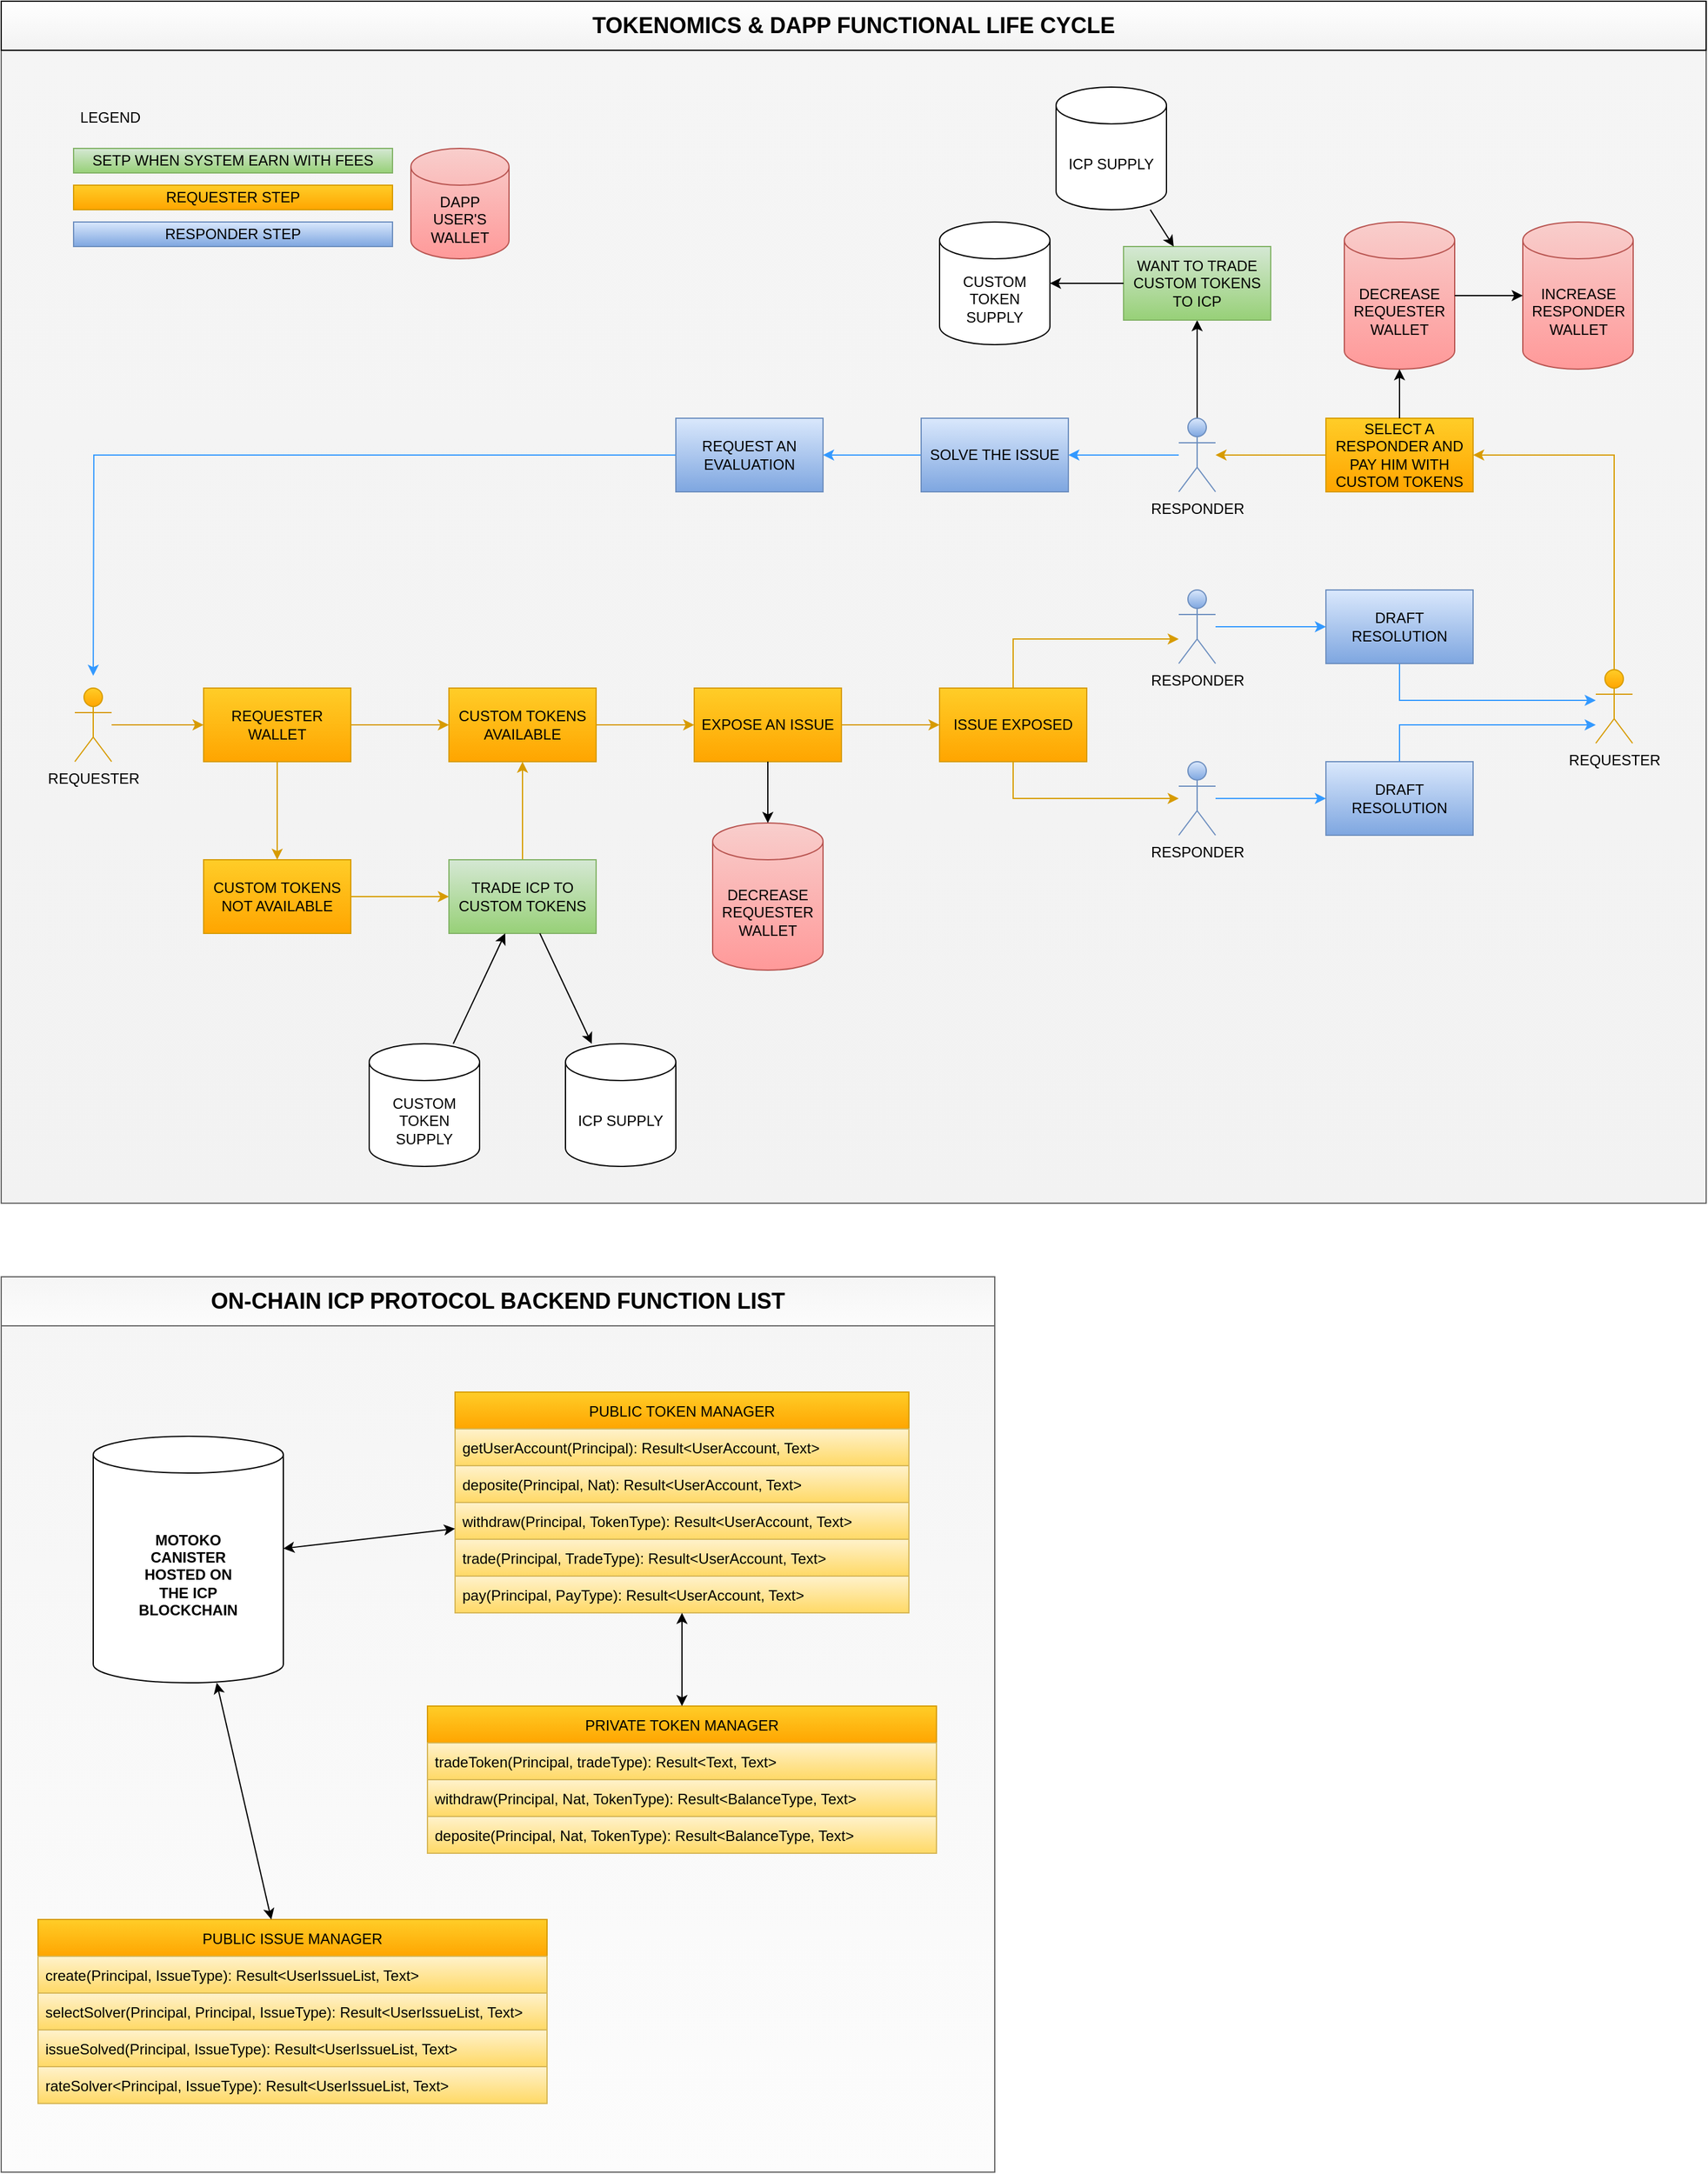 <mxfile version="20.0.4" type="github">
  <diagram id="-E4rqIcrRXrwPLXp2Tc1" name="Page-1">
    <mxGraphModel dx="1422" dy="758" grid="1" gridSize="10" guides="1" tooltips="1" connect="1" arrows="1" fold="1" page="1" pageScale="1" pageWidth="827" pageHeight="1169" math="0" shadow="0">
      <root>
        <mxCell id="0" />
        <mxCell id="1" parent="0" />
        <mxCell id="Ue3m3ns21DTPb-Fn_mAA-28" value="" style="rounded=0;whiteSpace=wrap;html=1;fillColor=#f5f5f5;gradientColor=#FCFCFC;strokeColor=#666666;" vertex="1" parent="1">
          <mxGeometry y="1120" width="810" height="690" as="geometry" />
        </mxCell>
        <mxCell id="-_ocpUVoCZEyNk-bwwx2-116" value="" style="rounded=0;whiteSpace=wrap;html=1;fillColor=#f5f5f5;gradientColor=#F2F2F2;strokeColor=#666666;movable=1;resizable=1;rotatable=1;deletable=1;editable=1;connectable=1;" parent="1" vertex="1">
          <mxGeometry y="80" width="1390" height="940" as="geometry" />
        </mxCell>
        <mxCell id="-_ocpUVoCZEyNk-bwwx2-2" value="ICP SUPPLY" style="shape=cylinder3;whiteSpace=wrap;html=1;boundedLbl=1;backgroundOutline=1;size=15;" parent="1" vertex="1">
          <mxGeometry x="460" y="890" width="90" height="100" as="geometry" />
        </mxCell>
        <mxCell id="-_ocpUVoCZEyNk-bwwx2-12" value="" style="edgeStyle=orthogonalEdgeStyle;rounded=0;orthogonalLoop=1;jettySize=auto;html=1;strokeWidth=1;fillColor=#ffcd28;strokeColor=#d79b00;gradientColor=#ffa500;" parent="1" source="-_ocpUVoCZEyNk-bwwx2-3" target="-_ocpUVoCZEyNk-bwwx2-11" edge="1">
          <mxGeometry relative="1" as="geometry" />
        </mxCell>
        <mxCell id="-_ocpUVoCZEyNk-bwwx2-3" value="REQUESTER" style="shape=umlActor;verticalLabelPosition=bottom;verticalAlign=top;html=1;outlineConnect=0;fillColor=#ffcd28;strokeColor=#d79b00;gradientColor=#ffa500;" parent="1" vertex="1">
          <mxGeometry x="60" y="600" width="30" height="60" as="geometry" />
        </mxCell>
        <mxCell id="-_ocpUVoCZEyNk-bwwx2-7" value="CUSTOM TOKEN SUPPLY" style="shape=cylinder3;whiteSpace=wrap;html=1;boundedLbl=1;backgroundOutline=1;size=15;" parent="1" vertex="1">
          <mxGeometry x="300" y="890" width="90" height="100" as="geometry" />
        </mxCell>
        <mxCell id="-_ocpUVoCZEyNk-bwwx2-14" value="" style="edgeStyle=orthogonalEdgeStyle;rounded=0;orthogonalLoop=1;jettySize=auto;html=1;fillColor=#ffcd28;strokeColor=#d79b00;gradientColor=#ffa500;" parent="1" source="-_ocpUVoCZEyNk-bwwx2-11" target="-_ocpUVoCZEyNk-bwwx2-13" edge="1">
          <mxGeometry relative="1" as="geometry" />
        </mxCell>
        <mxCell id="-_ocpUVoCZEyNk-bwwx2-25" value="" style="edgeStyle=orthogonalEdgeStyle;rounded=0;orthogonalLoop=1;jettySize=auto;html=1;fillColor=#ffcd28;gradientColor=#ffa500;strokeColor=#d79b00;" parent="1" source="-_ocpUVoCZEyNk-bwwx2-11" target="-_ocpUVoCZEyNk-bwwx2-24" edge="1">
          <mxGeometry relative="1" as="geometry" />
        </mxCell>
        <mxCell id="-_ocpUVoCZEyNk-bwwx2-11" value="REQUESTER WALLET" style="whiteSpace=wrap;html=1;verticalAlign=middle;fillColor=#ffcd28;strokeColor=#d79b00;gradientColor=#ffa500;" parent="1" vertex="1">
          <mxGeometry x="165" y="600" width="120" height="60" as="geometry" />
        </mxCell>
        <mxCell id="-_ocpUVoCZEyNk-bwwx2-16" value="" style="edgeStyle=orthogonalEdgeStyle;rounded=0;orthogonalLoop=1;jettySize=auto;html=1;fillColor=#ffcd28;strokeColor=#d79b00;gradientColor=#ffa500;" parent="1" source="-_ocpUVoCZEyNk-bwwx2-13" target="-_ocpUVoCZEyNk-bwwx2-15" edge="1">
          <mxGeometry relative="1" as="geometry" />
        </mxCell>
        <mxCell id="-_ocpUVoCZEyNk-bwwx2-13" value="CUSTOM TOKENS AVAILABLE" style="whiteSpace=wrap;html=1;verticalAlign=middle;fillColor=#ffcd28;strokeColor=#d79b00;gradientColor=#ffa500;" parent="1" vertex="1">
          <mxGeometry x="365" y="600" width="120" height="60" as="geometry" />
        </mxCell>
        <mxCell id="-_ocpUVoCZEyNk-bwwx2-33" value="" style="edgeStyle=orthogonalEdgeStyle;rounded=0;orthogonalLoop=1;jettySize=auto;html=1;fillColor=#ffcd28;strokeColor=#d79b00;gradientColor=#ffa500;" parent="1" source="-_ocpUVoCZEyNk-bwwx2-15" target="-_ocpUVoCZEyNk-bwwx2-32" edge="1">
          <mxGeometry relative="1" as="geometry" />
        </mxCell>
        <mxCell id="-_ocpUVoCZEyNk-bwwx2-15" value="EXPOSE AN ISSUE" style="whiteSpace=wrap;html=1;verticalAlign=middle;fillColor=#ffcd28;strokeColor=#d79b00;gradientColor=#ffa500;" parent="1" vertex="1">
          <mxGeometry x="565" y="600" width="120" height="60" as="geometry" />
        </mxCell>
        <mxCell id="-_ocpUVoCZEyNk-bwwx2-27" value="" style="edgeStyle=orthogonalEdgeStyle;rounded=0;orthogonalLoop=1;jettySize=auto;html=1;fillColor=#ffcd28;strokeColor=#d79b00;gradientColor=#ffa500;" parent="1" source="-_ocpUVoCZEyNk-bwwx2-24" target="-_ocpUVoCZEyNk-bwwx2-26" edge="1">
          <mxGeometry relative="1" as="geometry" />
        </mxCell>
        <mxCell id="-_ocpUVoCZEyNk-bwwx2-24" value="CUSTOM TOKENS NOT AVAILABLE" style="whiteSpace=wrap;html=1;verticalAlign=middle;fillColor=#ffcd28;strokeColor=#d79b00;gradientColor=#ffa500;" parent="1" vertex="1">
          <mxGeometry x="165" y="740" width="120" height="60" as="geometry" />
        </mxCell>
        <mxCell id="-_ocpUVoCZEyNk-bwwx2-28" value="" style="edgeStyle=orthogonalEdgeStyle;rounded=0;orthogonalLoop=1;jettySize=auto;html=1;fillColor=#ffcd28;gradientColor=#ffa500;strokeColor=#d79b00;" parent="1" source="-_ocpUVoCZEyNk-bwwx2-26" target="-_ocpUVoCZEyNk-bwwx2-13" edge="1">
          <mxGeometry relative="1" as="geometry" />
        </mxCell>
        <mxCell id="-_ocpUVoCZEyNk-bwwx2-26" value="TRADE ICP TO CUSTOM TOKENS" style="whiteSpace=wrap;html=1;verticalAlign=middle;fillColor=#d5e8d4;strokeColor=#82b366;gradientColor=#97d077;" parent="1" vertex="1">
          <mxGeometry x="365" y="740" width="120" height="60" as="geometry" />
        </mxCell>
        <mxCell id="-_ocpUVoCZEyNk-bwwx2-29" value="SETP WHEN SYSTEM EARN WITH FEES" style="whiteSpace=wrap;html=1;verticalAlign=middle;fillColor=#d5e8d4;strokeColor=#82b366;gradientColor=#97d077;" parent="1" vertex="1">
          <mxGeometry x="59" y="160" width="260" height="20" as="geometry" />
        </mxCell>
        <mxCell id="-_ocpUVoCZEyNk-bwwx2-31" value="LEGEND" style="text;html=1;strokeColor=none;fillColor=none;align=center;verticalAlign=middle;whiteSpace=wrap;rounded=0;" parent="1" vertex="1">
          <mxGeometry x="59" y="120" width="60" height="30" as="geometry" />
        </mxCell>
        <mxCell id="-_ocpUVoCZEyNk-bwwx2-73" style="edgeStyle=orthogonalEdgeStyle;rounded=0;orthogonalLoop=1;jettySize=auto;html=1;strokeColor=#d79b00;strokeWidth=1;fillColor=#ffcd28;gradientColor=#ffa500;" parent="1" source="-_ocpUVoCZEyNk-bwwx2-32" target="-_ocpUVoCZEyNk-bwwx2-47" edge="1">
          <mxGeometry relative="1" as="geometry">
            <Array as="points">
              <mxPoint x="825" y="690" />
            </Array>
          </mxGeometry>
        </mxCell>
        <mxCell id="-_ocpUVoCZEyNk-bwwx2-75" style="edgeStyle=orthogonalEdgeStyle;rounded=0;orthogonalLoop=1;jettySize=auto;html=1;strokeColor=#d79b00;strokeWidth=1;fillColor=#ffcd28;gradientColor=#ffa500;" parent="1" source="-_ocpUVoCZEyNk-bwwx2-32" target="-_ocpUVoCZEyNk-bwwx2-46" edge="1">
          <mxGeometry relative="1" as="geometry">
            <Array as="points">
              <mxPoint x="825" y="560" />
            </Array>
          </mxGeometry>
        </mxCell>
        <mxCell id="-_ocpUVoCZEyNk-bwwx2-32" value="ISSUE EXPOSED" style="whiteSpace=wrap;html=1;verticalAlign=middle;fillColor=#ffcd28;strokeColor=#d79b00;gradientColor=#ffa500;" parent="1" vertex="1">
          <mxGeometry x="765" y="600" width="120" height="60" as="geometry" />
        </mxCell>
        <mxCell id="-_ocpUVoCZEyNk-bwwx2-39" value="REQUESTER STEP" style="whiteSpace=wrap;html=1;verticalAlign=middle;fillColor=#ffcd28;strokeColor=#d79b00;gradientColor=#ffa500;" parent="1" vertex="1">
          <mxGeometry x="59" y="190" width="260" height="20" as="geometry" />
        </mxCell>
        <mxCell id="-_ocpUVoCZEyNk-bwwx2-40" value="RESPONDER STEP" style="whiteSpace=wrap;html=1;verticalAlign=middle;fillColor=#dae8fc;strokeColor=#6c8ebf;gradientColor=#7ea6e0;" parent="1" vertex="1">
          <mxGeometry x="59" y="220" width="260" height="20" as="geometry" />
        </mxCell>
        <mxCell id="-_ocpUVoCZEyNk-bwwx2-81" style="edgeStyle=orthogonalEdgeStyle;rounded=0;orthogonalLoop=1;jettySize=auto;html=1;strokeColor=#d79b00;strokeWidth=1;fillColor=#ffcd28;gradientColor=#ffa500;" parent="1" source="-_ocpUVoCZEyNk-bwwx2-42" target="-_ocpUVoCZEyNk-bwwx2-80" edge="1">
          <mxGeometry relative="1" as="geometry">
            <Array as="points">
              <mxPoint x="1315" y="410" />
            </Array>
          </mxGeometry>
        </mxCell>
        <mxCell id="-_ocpUVoCZEyNk-bwwx2-42" value="REQUESTER" style="shape=umlActor;verticalLabelPosition=bottom;verticalAlign=top;html=1;outlineConnect=0;fillColor=#ffcd28;strokeColor=#d79b00;gradientColor=#ffa500;" parent="1" vertex="1">
          <mxGeometry x="1300" y="585" width="30" height="60" as="geometry" />
        </mxCell>
        <mxCell id="-_ocpUVoCZEyNk-bwwx2-77" style="edgeStyle=orthogonalEdgeStyle;rounded=0;orthogonalLoop=1;jettySize=auto;html=1;strokeColor=#3399FF;strokeWidth=1;" parent="1" source="-_ocpUVoCZEyNk-bwwx2-46" target="-_ocpUVoCZEyNk-bwwx2-48" edge="1">
          <mxGeometry relative="1" as="geometry" />
        </mxCell>
        <mxCell id="-_ocpUVoCZEyNk-bwwx2-46" value="RESPONDER" style="shape=umlActor;verticalLabelPosition=bottom;verticalAlign=top;html=1;outlineConnect=0;fillColor=#dae8fc;strokeColor=#6c8ebf;gradientColor=#7ea6e0;" parent="1" vertex="1">
          <mxGeometry x="960" y="520" width="30" height="60" as="geometry" />
        </mxCell>
        <mxCell id="-_ocpUVoCZEyNk-bwwx2-76" style="edgeStyle=orthogonalEdgeStyle;rounded=0;orthogonalLoop=1;jettySize=auto;html=1;strokeColor=#3399FF;strokeWidth=1;" parent="1" source="-_ocpUVoCZEyNk-bwwx2-47" target="-_ocpUVoCZEyNk-bwwx2-49" edge="1">
          <mxGeometry relative="1" as="geometry" />
        </mxCell>
        <mxCell id="-_ocpUVoCZEyNk-bwwx2-47" value="RESPONDER" style="shape=umlActor;verticalLabelPosition=bottom;verticalAlign=top;html=1;outlineConnect=0;fillColor=#dae8fc;strokeColor=#6c8ebf;gradientColor=#7ea6e0;" parent="1" vertex="1">
          <mxGeometry x="960" y="660" width="30" height="60" as="geometry" />
        </mxCell>
        <mxCell id="-_ocpUVoCZEyNk-bwwx2-78" style="edgeStyle=orthogonalEdgeStyle;rounded=0;orthogonalLoop=1;jettySize=auto;html=1;strokeColor=#3399FF;strokeWidth=1;" parent="1" source="-_ocpUVoCZEyNk-bwwx2-48" target="-_ocpUVoCZEyNk-bwwx2-42" edge="1">
          <mxGeometry relative="1" as="geometry">
            <Array as="points">
              <mxPoint x="1140" y="610" />
            </Array>
          </mxGeometry>
        </mxCell>
        <mxCell id="-_ocpUVoCZEyNk-bwwx2-48" value="DRAFT RESOLUTION" style="whiteSpace=wrap;html=1;verticalAlign=middle;fillColor=#dae8fc;strokeColor=#6c8ebf;gradientColor=#7ea6e0;" parent="1" vertex="1">
          <mxGeometry x="1080" y="520" width="120" height="60" as="geometry" />
        </mxCell>
        <mxCell id="-_ocpUVoCZEyNk-bwwx2-79" style="edgeStyle=orthogonalEdgeStyle;rounded=0;orthogonalLoop=1;jettySize=auto;html=1;strokeColor=#3399FF;strokeWidth=1;" parent="1" source="-_ocpUVoCZEyNk-bwwx2-49" target="-_ocpUVoCZEyNk-bwwx2-42" edge="1">
          <mxGeometry relative="1" as="geometry">
            <Array as="points">
              <mxPoint x="1140" y="630" />
            </Array>
          </mxGeometry>
        </mxCell>
        <mxCell id="-_ocpUVoCZEyNk-bwwx2-49" value="DRAFT RESOLUTION" style="whiteSpace=wrap;html=1;verticalAlign=middle;fillColor=#dae8fc;strokeColor=#6c8ebf;gradientColor=#7ea6e0;" parent="1" vertex="1">
          <mxGeometry x="1080" y="660" width="120" height="60" as="geometry" />
        </mxCell>
        <mxCell id="-_ocpUVoCZEyNk-bwwx2-87" style="edgeStyle=orthogonalEdgeStyle;rounded=0;orthogonalLoop=1;jettySize=auto;html=1;strokeColor=#d79b00;strokeWidth=1;fillColor=#ffcd28;gradientColor=#ffa500;" parent="1" source="-_ocpUVoCZEyNk-bwwx2-80" target="-_ocpUVoCZEyNk-bwwx2-86" edge="1">
          <mxGeometry relative="1" as="geometry" />
        </mxCell>
        <mxCell id="-_ocpUVoCZEyNk-bwwx2-80" value="SELECT A RESPONDER AND PAY HIM WITH CUSTOM TOKENS" style="whiteSpace=wrap;html=1;verticalAlign=middle;fillColor=#ffcd28;strokeColor=#d79b00;gradientColor=#ffa500;" parent="1" vertex="1">
          <mxGeometry x="1080" y="380" width="120" height="60" as="geometry" />
        </mxCell>
        <mxCell id="-_ocpUVoCZEyNk-bwwx2-89" style="edgeStyle=orthogonalEdgeStyle;rounded=0;orthogonalLoop=1;jettySize=auto;html=1;strokeColor=#3399FF;strokeWidth=1;" parent="1" source="-_ocpUVoCZEyNk-bwwx2-86" target="-_ocpUVoCZEyNk-bwwx2-88" edge="1">
          <mxGeometry relative="1" as="geometry" />
        </mxCell>
        <mxCell id="-_ocpUVoCZEyNk-bwwx2-102" value="" style="edgeStyle=orthogonalEdgeStyle;rounded=0;orthogonalLoop=1;jettySize=auto;html=1;startArrow=none;startFill=0;endArrow=classic;endFill=1;strokeColor=#000000;strokeWidth=1;" parent="1" source="-_ocpUVoCZEyNk-bwwx2-86" target="-_ocpUVoCZEyNk-bwwx2-101" edge="1">
          <mxGeometry relative="1" as="geometry" />
        </mxCell>
        <mxCell id="-_ocpUVoCZEyNk-bwwx2-86" value="RESPONDER" style="shape=umlActor;verticalLabelPosition=bottom;verticalAlign=top;html=1;outlineConnect=0;fillColor=#dae8fc;strokeColor=#6c8ebf;gradientColor=#7ea6e0;" parent="1" vertex="1">
          <mxGeometry x="960" y="380" width="30" height="60" as="geometry" />
        </mxCell>
        <mxCell id="-_ocpUVoCZEyNk-bwwx2-91" value="" style="edgeStyle=orthogonalEdgeStyle;rounded=0;orthogonalLoop=1;jettySize=auto;html=1;strokeColor=#3399FF;strokeWidth=1;" parent="1" source="-_ocpUVoCZEyNk-bwwx2-88" target="-_ocpUVoCZEyNk-bwwx2-90" edge="1">
          <mxGeometry relative="1" as="geometry" />
        </mxCell>
        <mxCell id="-_ocpUVoCZEyNk-bwwx2-88" value="SOLVE THE ISSUE" style="whiteSpace=wrap;html=1;verticalAlign=middle;fillColor=#dae8fc;strokeColor=#6c8ebf;gradientColor=#7ea6e0;" parent="1" vertex="1">
          <mxGeometry x="750" y="380" width="120" height="60" as="geometry" />
        </mxCell>
        <mxCell id="-_ocpUVoCZEyNk-bwwx2-92" style="edgeStyle=orthogonalEdgeStyle;rounded=0;orthogonalLoop=1;jettySize=auto;html=1;strokeColor=#3399FF;strokeWidth=1;" parent="1" source="-_ocpUVoCZEyNk-bwwx2-90" edge="1">
          <mxGeometry relative="1" as="geometry">
            <mxPoint x="75" y="590" as="targetPoint" />
          </mxGeometry>
        </mxCell>
        <mxCell id="-_ocpUVoCZEyNk-bwwx2-90" value="REQUEST AN EVALUATION" style="whiteSpace=wrap;html=1;verticalAlign=middle;fillColor=#dae8fc;strokeColor=#6c8ebf;gradientColor=#7ea6e0;" parent="1" vertex="1">
          <mxGeometry x="550" y="380" width="120" height="60" as="geometry" />
        </mxCell>
        <mxCell id="-_ocpUVoCZEyNk-bwwx2-95" value="" style="endArrow=classic;html=1;rounded=0;strokeColor=#000000;strokeWidth=1;" parent="1" source="-_ocpUVoCZEyNk-bwwx2-26" target="-_ocpUVoCZEyNk-bwwx2-2" edge="1">
          <mxGeometry width="50" height="50" relative="1" as="geometry">
            <mxPoint x="770" y="770" as="sourcePoint" />
            <mxPoint x="820" y="720" as="targetPoint" />
          </mxGeometry>
        </mxCell>
        <mxCell id="-_ocpUVoCZEyNk-bwwx2-96" value="" style="endArrow=classic;html=1;rounded=0;strokeColor=#000000;strokeWidth=1;" parent="1" source="-_ocpUVoCZEyNk-bwwx2-7" target="-_ocpUVoCZEyNk-bwwx2-26" edge="1">
          <mxGeometry width="50" height="50" relative="1" as="geometry">
            <mxPoint x="770" y="770" as="sourcePoint" />
            <mxPoint x="820" y="720" as="targetPoint" />
          </mxGeometry>
        </mxCell>
        <mxCell id="-_ocpUVoCZEyNk-bwwx2-97" value="DECREASE REQUESTER WALLET" style="shape=cylinder3;whiteSpace=wrap;html=1;boundedLbl=1;backgroundOutline=1;size=15;fillColor=#f8cecc;gradientColor=#FF9999;strokeColor=#b85450;" parent="1" vertex="1">
          <mxGeometry x="580" y="710" width="90" height="120" as="geometry" />
        </mxCell>
        <mxCell id="-_ocpUVoCZEyNk-bwwx2-98" value="" style="endArrow=classic;html=1;rounded=0;strokeColor=#000000;strokeWidth=1;" parent="1" source="-_ocpUVoCZEyNk-bwwx2-15" target="-_ocpUVoCZEyNk-bwwx2-97" edge="1">
          <mxGeometry width="50" height="50" relative="1" as="geometry">
            <mxPoint x="770" y="770" as="sourcePoint" />
            <mxPoint x="820" y="720" as="targetPoint" />
          </mxGeometry>
        </mxCell>
        <mxCell id="-_ocpUVoCZEyNk-bwwx2-101" value="WANT TO TRADE CUSTOM TOKENS TO ICP" style="whiteSpace=wrap;html=1;verticalAlign=middle;fillColor=#d5e8d4;strokeColor=#82b366;gradientColor=#97d077;" parent="1" vertex="1">
          <mxGeometry x="915" y="240" width="120" height="60" as="geometry" />
        </mxCell>
        <mxCell id="-_ocpUVoCZEyNk-bwwx2-104" value="ICP SUPPLY" style="shape=cylinder3;whiteSpace=wrap;html=1;boundedLbl=1;backgroundOutline=1;size=15;" parent="1" vertex="1">
          <mxGeometry x="860" y="110" width="90" height="100" as="geometry" />
        </mxCell>
        <mxCell id="-_ocpUVoCZEyNk-bwwx2-105" value="CUSTOM TOKEN SUPPLY" style="shape=cylinder3;whiteSpace=wrap;html=1;boundedLbl=1;backgroundOutline=1;size=15;" parent="1" vertex="1">
          <mxGeometry x="765" y="220" width="90" height="100" as="geometry" />
        </mxCell>
        <mxCell id="-_ocpUVoCZEyNk-bwwx2-106" value="" style="endArrow=classic;html=1;rounded=0;strokeColor=#000000;strokeWidth=1;" parent="1" source="-_ocpUVoCZEyNk-bwwx2-101" target="-_ocpUVoCZEyNk-bwwx2-105" edge="1">
          <mxGeometry width="50" height="50" relative="1" as="geometry">
            <mxPoint x="700" y="340" as="sourcePoint" />
            <mxPoint x="750" y="290" as="targetPoint" />
          </mxGeometry>
        </mxCell>
        <mxCell id="-_ocpUVoCZEyNk-bwwx2-108" value="" style="endArrow=classic;html=1;rounded=0;strokeColor=#000000;strokeWidth=1;" parent="1" source="-_ocpUVoCZEyNk-bwwx2-104" target="-_ocpUVoCZEyNk-bwwx2-101" edge="1">
          <mxGeometry width="50" height="50" relative="1" as="geometry">
            <mxPoint x="700" y="340" as="sourcePoint" />
            <mxPoint x="750" y="290" as="targetPoint" />
          </mxGeometry>
        </mxCell>
        <mxCell id="-_ocpUVoCZEyNk-bwwx2-111" value="DAPP USER&#39;S WALLET" style="shape=cylinder3;whiteSpace=wrap;html=1;boundedLbl=1;backgroundOutline=1;size=15;fillColor=#f8cecc;gradientColor=#FF9999;strokeColor=#b85450;" parent="1" vertex="1">
          <mxGeometry x="334" y="160" width="80" height="90" as="geometry" />
        </mxCell>
        <mxCell id="-_ocpUVoCZEyNk-bwwx2-112" value="INCREASE RESPONDER WALLET" style="shape=cylinder3;whiteSpace=wrap;html=1;boundedLbl=1;backgroundOutline=1;size=15;fillColor=#f8cecc;gradientColor=#FF9999;strokeColor=#b85450;" parent="1" vertex="1">
          <mxGeometry x="1240.5" y="220" width="90" height="120" as="geometry" />
        </mxCell>
        <mxCell id="-_ocpUVoCZEyNk-bwwx2-113" value="DECREASE REQUESTER WALLET" style="shape=cylinder3;whiteSpace=wrap;html=1;boundedLbl=1;backgroundOutline=1;size=15;fillColor=#f8cecc;gradientColor=#FF9999;strokeColor=#b85450;" parent="1" vertex="1">
          <mxGeometry x="1095" y="220" width="90" height="120" as="geometry" />
        </mxCell>
        <mxCell id="-_ocpUVoCZEyNk-bwwx2-114" value="" style="endArrow=classic;html=1;rounded=0;strokeColor=#000000;strokeWidth=1;" parent="1" source="-_ocpUVoCZEyNk-bwwx2-80" target="-_ocpUVoCZEyNk-bwwx2-113" edge="1">
          <mxGeometry width="50" height="50" relative="1" as="geometry">
            <mxPoint x="700" y="360" as="sourcePoint" />
            <mxPoint x="750" y="310" as="targetPoint" />
          </mxGeometry>
        </mxCell>
        <mxCell id="-_ocpUVoCZEyNk-bwwx2-115" value="" style="endArrow=classic;html=1;rounded=0;strokeColor=#000000;strokeWidth=1;" parent="1" source="-_ocpUVoCZEyNk-bwwx2-113" target="-_ocpUVoCZEyNk-bwwx2-112" edge="1">
          <mxGeometry width="50" height="50" relative="1" as="geometry">
            <mxPoint x="700" y="360" as="sourcePoint" />
            <mxPoint x="750" y="310" as="targetPoint" />
          </mxGeometry>
        </mxCell>
        <mxCell id="-_ocpUVoCZEyNk-bwwx2-117" value="TOKENOMICS &amp;amp; DAPP FUNCTIONAL LIFE CYCLE" style="rounded=0;whiteSpace=wrap;html=1;fillColor=#FFFFFF;gradientColor=#F2F2F2;fontSize=18;fontStyle=1" parent="1" vertex="1">
          <mxGeometry y="40" width="1390" height="40" as="geometry" />
        </mxCell>
        <mxCell id="Ue3m3ns21DTPb-Fn_mAA-1" value="MOTOKO&lt;br&gt;CANISTER&lt;br&gt;HOSTED ON&lt;br&gt;THE ICP&lt;br&gt;BLOCKCHAIN" style="shape=cylinder3;whiteSpace=wrap;html=1;boundedLbl=1;backgroundOutline=1;size=15;fontStyle=1" vertex="1" parent="1">
          <mxGeometry x="75" y="1210" width="155" height="201" as="geometry" />
        </mxCell>
        <mxCell id="Ue3m3ns21DTPb-Fn_mAA-6" value="PUBLIC TOKEN MANAGER" style="swimlane;fontStyle=0;childLayout=stackLayout;horizontal=1;startSize=30;horizontalStack=0;resizeParent=1;resizeParentMax=0;resizeLast=0;collapsible=1;marginBottom=0;fillColor=#ffcd28;gradientColor=#ffa500;strokeColor=#d79b00;" vertex="1" parent="1">
          <mxGeometry x="370" y="1174" width="370" height="180" as="geometry" />
        </mxCell>
        <mxCell id="Ue3m3ns21DTPb-Fn_mAA-7" value="getUserAccount(Principal): Result&lt;UserAccount, Text&gt;" style="text;strokeColor=#d6b656;fillColor=#fff2cc;align=left;verticalAlign=middle;spacingLeft=4;spacingRight=4;overflow=hidden;points=[[0,0.5],[1,0.5]];portConstraint=eastwest;rotatable=0;gradientColor=#ffd966;" vertex="1" parent="Ue3m3ns21DTPb-Fn_mAA-6">
          <mxGeometry y="30" width="370" height="30" as="geometry" />
        </mxCell>
        <mxCell id="Ue3m3ns21DTPb-Fn_mAA-8" value="deposite(Principal, Nat): Result&lt;UserAccount, Text&gt;" style="text;strokeColor=#d6b656;fillColor=#fff2cc;align=left;verticalAlign=middle;spacingLeft=4;spacingRight=4;overflow=hidden;points=[[0,0.5],[1,0.5]];portConstraint=eastwest;rotatable=0;gradientColor=#ffd966;" vertex="1" parent="Ue3m3ns21DTPb-Fn_mAA-6">
          <mxGeometry y="60" width="370" height="30" as="geometry" />
        </mxCell>
        <mxCell id="Ue3m3ns21DTPb-Fn_mAA-9" value="withdraw(Principal, TokenType): Result&lt;UserAccount, Text&gt;" style="text;strokeColor=#d6b656;fillColor=#fff2cc;align=left;verticalAlign=middle;spacingLeft=4;spacingRight=4;overflow=hidden;points=[[0,0.5],[1,0.5]];portConstraint=eastwest;rotatable=0;gradientColor=#ffd966;" vertex="1" parent="Ue3m3ns21DTPb-Fn_mAA-6">
          <mxGeometry y="90" width="370" height="30" as="geometry" />
        </mxCell>
        <mxCell id="Ue3m3ns21DTPb-Fn_mAA-10" value="trade(Principal, TradeType): Result&lt;UserAccount, Text&gt;" style="text;strokeColor=#d6b656;fillColor=#fff2cc;align=left;verticalAlign=middle;spacingLeft=4;spacingRight=4;overflow=hidden;points=[[0,0.5],[1,0.5]];portConstraint=eastwest;rotatable=0;gradientColor=#ffd966;" vertex="1" parent="Ue3m3ns21DTPb-Fn_mAA-6">
          <mxGeometry y="120" width="370" height="30" as="geometry" />
        </mxCell>
        <mxCell id="Ue3m3ns21DTPb-Fn_mAA-11" value="pay(Principal, PayType): Result&lt;UserAccount, Text&gt;" style="text;strokeColor=#d6b656;fillColor=#fff2cc;align=left;verticalAlign=middle;spacingLeft=4;spacingRight=4;overflow=hidden;points=[[0,0.5],[1,0.5]];portConstraint=eastwest;rotatable=0;gradientColor=#ffd966;" vertex="1" parent="Ue3m3ns21DTPb-Fn_mAA-6">
          <mxGeometry y="150" width="370" height="30" as="geometry" />
        </mxCell>
        <mxCell id="Ue3m3ns21DTPb-Fn_mAA-13" value="" style="endArrow=classic;startArrow=classic;html=1;rounded=0;" edge="1" parent="1" source="Ue3m3ns21DTPb-Fn_mAA-1" target="Ue3m3ns21DTPb-Fn_mAA-6">
          <mxGeometry width="50" height="50" relative="1" as="geometry">
            <mxPoint x="680" y="1310" as="sourcePoint" />
            <mxPoint x="730" y="1260" as="targetPoint" />
          </mxGeometry>
        </mxCell>
        <mxCell id="Ue3m3ns21DTPb-Fn_mAA-14" value="PUBLIC ISSUE MANAGER" style="swimlane;fontStyle=0;childLayout=stackLayout;horizontal=1;startSize=30;horizontalStack=0;resizeParent=1;resizeParentMax=0;resizeLast=0;collapsible=1;marginBottom=0;fillColor=#ffcd28;gradientColor=#ffa500;strokeColor=#d79b00;" vertex="1" parent="1">
          <mxGeometry x="30" y="1604" width="415" height="150" as="geometry" />
        </mxCell>
        <mxCell id="Ue3m3ns21DTPb-Fn_mAA-15" value="create(Principal, IssueType): Result&lt;UserIssueList, Text&gt;" style="text;strokeColor=#d6b656;fillColor=#fff2cc;align=left;verticalAlign=middle;spacingLeft=4;spacingRight=4;overflow=hidden;points=[[0,0.5],[1,0.5]];portConstraint=eastwest;rotatable=0;gradientColor=#ffd966;" vertex="1" parent="Ue3m3ns21DTPb-Fn_mAA-14">
          <mxGeometry y="30" width="415" height="30" as="geometry" />
        </mxCell>
        <mxCell id="Ue3m3ns21DTPb-Fn_mAA-16" value="selectSolver(Principal, Principal, IssueType): Result&lt;UserIssueList, Text&gt;" style="text;strokeColor=#d6b656;fillColor=#fff2cc;align=left;verticalAlign=middle;spacingLeft=4;spacingRight=4;overflow=hidden;points=[[0,0.5],[1,0.5]];portConstraint=eastwest;rotatable=0;gradientColor=#ffd966;" vertex="1" parent="Ue3m3ns21DTPb-Fn_mAA-14">
          <mxGeometry y="60" width="415" height="30" as="geometry" />
        </mxCell>
        <mxCell id="Ue3m3ns21DTPb-Fn_mAA-17" value="issueSolved(Principal, IssueType): Result&lt;UserIssueList, Text&gt;" style="text;strokeColor=#d6b656;fillColor=#fff2cc;align=left;verticalAlign=middle;spacingLeft=4;spacingRight=4;overflow=hidden;points=[[0,0.5],[1,0.5]];portConstraint=eastwest;rotatable=0;gradientColor=#ffd966;" vertex="1" parent="Ue3m3ns21DTPb-Fn_mAA-14">
          <mxGeometry y="90" width="415" height="30" as="geometry" />
        </mxCell>
        <mxCell id="Ue3m3ns21DTPb-Fn_mAA-18" value="rateSolver&lt;Principal, IssueType): Result&lt;UserIssueList, Text&gt;" style="text;strokeColor=#d6b656;fillColor=#fff2cc;align=left;verticalAlign=middle;spacingLeft=4;spacingRight=4;overflow=hidden;points=[[0,0.5],[1,0.5]];portConstraint=eastwest;rotatable=0;gradientColor=#ffd966;" vertex="1" parent="Ue3m3ns21DTPb-Fn_mAA-14">
          <mxGeometry y="120" width="415" height="30" as="geometry" />
        </mxCell>
        <mxCell id="Ue3m3ns21DTPb-Fn_mAA-20" value="" style="endArrow=classic;startArrow=classic;html=1;rounded=0;" edge="1" parent="1" source="Ue3m3ns21DTPb-Fn_mAA-14" target="Ue3m3ns21DTPb-Fn_mAA-1">
          <mxGeometry width="50" height="50" relative="1" as="geometry">
            <mxPoint x="680" y="1510" as="sourcePoint" />
            <mxPoint x="730" y="1460" as="targetPoint" />
          </mxGeometry>
        </mxCell>
        <mxCell id="Ue3m3ns21DTPb-Fn_mAA-21" value="PRIVATE TOKEN MANAGER" style="swimlane;fontStyle=0;childLayout=stackLayout;horizontal=1;startSize=30;horizontalStack=0;resizeParent=1;resizeParentMax=0;resizeLast=0;collapsible=1;marginBottom=0;fillColor=#ffcd28;gradientColor=#ffa500;strokeColor=#d79b00;" vertex="1" parent="1">
          <mxGeometry x="347.5" y="1430" width="415" height="120" as="geometry" />
        </mxCell>
        <mxCell id="Ue3m3ns21DTPb-Fn_mAA-22" value="tradeToken(Principal, tradeType): Result&lt;Text, Text&gt;" style="text;strokeColor=#d6b656;fillColor=#fff2cc;align=left;verticalAlign=middle;spacingLeft=4;spacingRight=4;overflow=hidden;points=[[0,0.5],[1,0.5]];portConstraint=eastwest;rotatable=0;gradientColor=#ffd966;" vertex="1" parent="Ue3m3ns21DTPb-Fn_mAA-21">
          <mxGeometry y="30" width="415" height="30" as="geometry" />
        </mxCell>
        <mxCell id="Ue3m3ns21DTPb-Fn_mAA-24" value="withdraw(Principal, Nat, TokenType): Result&lt;BalanceType, Text&gt;" style="text;strokeColor=#d6b656;fillColor=#fff2cc;align=left;verticalAlign=middle;spacingLeft=4;spacingRight=4;overflow=hidden;points=[[0,0.5],[1,0.5]];portConstraint=eastwest;rotatable=0;gradientColor=#ffd966;" vertex="1" parent="Ue3m3ns21DTPb-Fn_mAA-21">
          <mxGeometry y="60" width="415" height="30" as="geometry" />
        </mxCell>
        <mxCell id="Ue3m3ns21DTPb-Fn_mAA-25" value="deposite(Principal, Nat, TokenType): Result&lt;BalanceType, Text&gt;" style="text;strokeColor=#d6b656;fillColor=#fff2cc;align=left;verticalAlign=middle;spacingLeft=4;spacingRight=4;overflow=hidden;points=[[0,0.5],[1,0.5]];portConstraint=eastwest;rotatable=0;gradientColor=#ffd966;" vertex="1" parent="Ue3m3ns21DTPb-Fn_mAA-21">
          <mxGeometry y="90" width="415" height="30" as="geometry" />
        </mxCell>
        <mxCell id="Ue3m3ns21DTPb-Fn_mAA-26" value="" style="endArrow=classic;startArrow=classic;html=1;rounded=0;" edge="1" parent="1" source="Ue3m3ns21DTPb-Fn_mAA-21" target="Ue3m3ns21DTPb-Fn_mAA-6">
          <mxGeometry width="50" height="50" relative="1" as="geometry">
            <mxPoint x="680" y="1510" as="sourcePoint" />
            <mxPoint x="730" y="1460" as="targetPoint" />
          </mxGeometry>
        </mxCell>
        <mxCell id="Ue3m3ns21DTPb-Fn_mAA-27" value="&lt;b&gt;&lt;font style=&quot;font-size: 18px;&quot;&gt;ON-CHAIN ICP PROTOCOL BACKEND FUNCTION LIST&lt;/font&gt;&lt;/b&gt;" style="rounded=0;whiteSpace=wrap;html=1;fillColor=#f5f5f5;gradientColor=#FCFCFC;strokeColor=#666666;" vertex="1" parent="1">
          <mxGeometry y="1080" width="810" height="40" as="geometry" />
        </mxCell>
      </root>
    </mxGraphModel>
  </diagram>
</mxfile>
